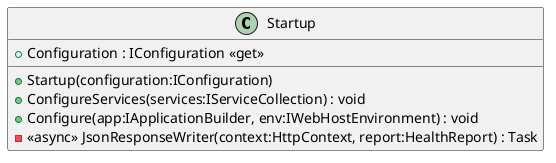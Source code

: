 @startuml
class Startup {
    + Startup(configuration:IConfiguration)
    + Configuration : IConfiguration <<get>>
    + ConfigureServices(services:IServiceCollection) : void
    + Configure(app:IApplicationBuilder, env:IWebHostEnvironment) : void
    - <<async>> JsonResponseWriter(context:HttpContext, report:HealthReport) : Task
}
@enduml

